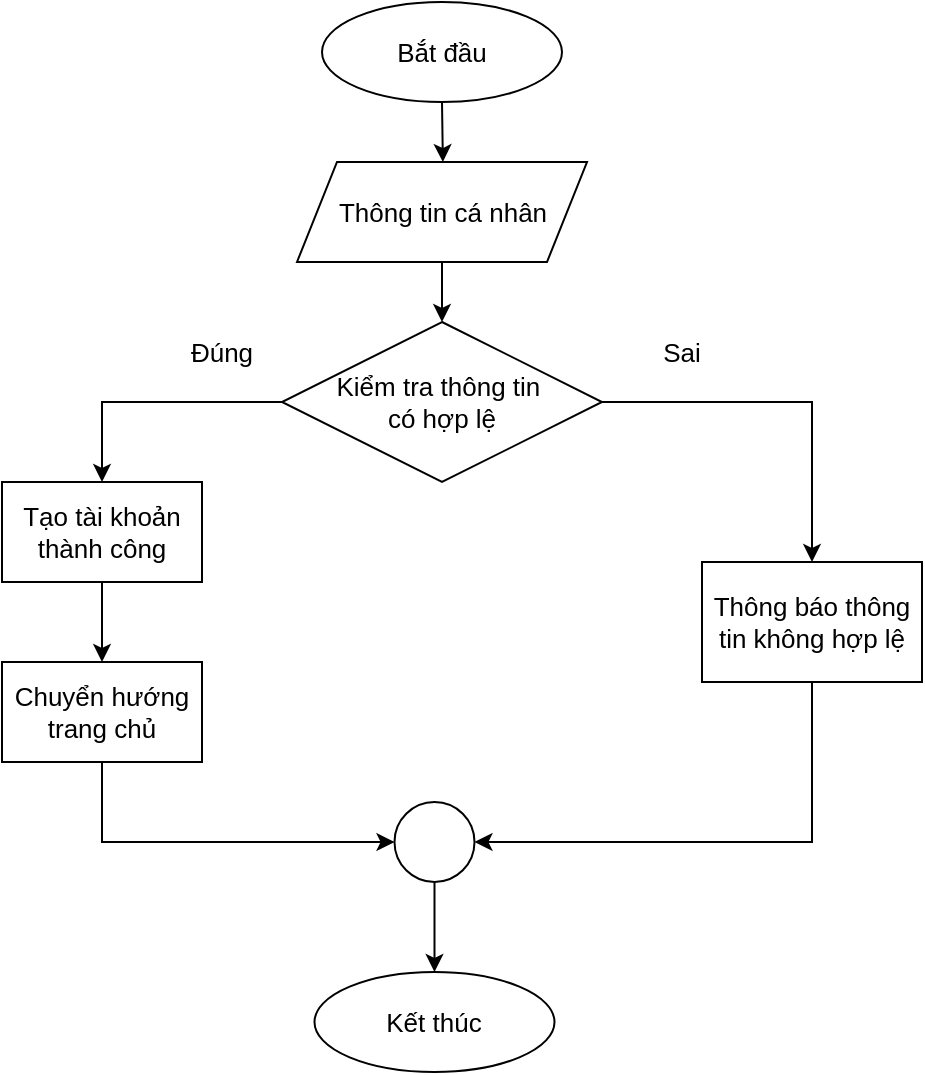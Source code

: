 <mxfile version="21.4.0" type="device">
  <diagram name="Page-1" id="OGrILCW1BwHFNUCmoTAY">
    <mxGraphModel dx="863" dy="505" grid="1" gridSize="10" guides="1" tooltips="1" connect="1" arrows="1" fold="1" page="1" pageScale="1" pageWidth="850" pageHeight="1100" math="0" shadow="0">
      <root>
        <mxCell id="0" />
        <mxCell id="1" parent="0" />
        <mxCell id="-5rnDxVYeUoSk_xve0jJ-1" value="Bắt đầu" style="ellipse;whiteSpace=wrap;html=1;fontSize=13;" vertex="1" parent="1">
          <mxGeometry x="280" y="40" width="120" height="50" as="geometry" />
        </mxCell>
        <mxCell id="-5rnDxVYeUoSk_xve0jJ-2" value="Thông tin cá nhân" style="shape=parallelogram;perimeter=parallelogramPerimeter;whiteSpace=wrap;html=1;fixedSize=1;fontSize=13;" vertex="1" parent="1">
          <mxGeometry x="267.5" y="120" width="145" height="50" as="geometry" />
        </mxCell>
        <mxCell id="-5rnDxVYeUoSk_xve0jJ-3" value="" style="endArrow=classic;html=1;rounded=0;exitX=0.5;exitY=1;exitDx=0;exitDy=0;entryX=0.503;entryY=0;entryDx=0;entryDy=0;entryPerimeter=0;fontSize=13;" edge="1" parent="1" source="-5rnDxVYeUoSk_xve0jJ-1" target="-5rnDxVYeUoSk_xve0jJ-2">
          <mxGeometry width="50" height="50" relative="1" as="geometry">
            <mxPoint x="450" y="60" as="sourcePoint" />
            <mxPoint x="343" y="110" as="targetPoint" />
          </mxGeometry>
        </mxCell>
        <mxCell id="-5rnDxVYeUoSk_xve0jJ-4" value="Kiểm tra thông tin&amp;nbsp;&lt;br style=&quot;border-color: var(--border-color);&quot;&gt;có hợp lệ" style="rhombus;whiteSpace=wrap;html=1;fontSize=13;" vertex="1" parent="1">
          <mxGeometry x="260" y="200" width="160" height="80" as="geometry" />
        </mxCell>
        <mxCell id="-5rnDxVYeUoSk_xve0jJ-6" value="" style="endArrow=classic;html=1;rounded=0;exitX=0.5;exitY=1;exitDx=0;exitDy=0;entryX=0.5;entryY=0;entryDx=0;entryDy=0;fontSize=13;" edge="1" parent="1" source="-5rnDxVYeUoSk_xve0jJ-2" target="-5rnDxVYeUoSk_xve0jJ-4">
          <mxGeometry width="50" height="50" relative="1" as="geometry">
            <mxPoint x="470" y="190" as="sourcePoint" />
            <mxPoint x="520" y="140" as="targetPoint" />
          </mxGeometry>
        </mxCell>
        <mxCell id="-5rnDxVYeUoSk_xve0jJ-7" value="Tạo tài khoản thành công" style="rounded=0;whiteSpace=wrap;html=1;fontSize=13;" vertex="1" parent="1">
          <mxGeometry x="120" y="280" width="100" height="50" as="geometry" />
        </mxCell>
        <mxCell id="-5rnDxVYeUoSk_xve0jJ-8" value="" style="endArrow=classic;html=1;rounded=0;entryX=0.5;entryY=0;entryDx=0;entryDy=0;exitX=0;exitY=0.5;exitDx=0;exitDy=0;fontSize=13;" edge="1" parent="1" source="-5rnDxVYeUoSk_xve0jJ-4" target="-5rnDxVYeUoSk_xve0jJ-7">
          <mxGeometry width="50" height="50" relative="1" as="geometry">
            <mxPoint x="270" y="250" as="sourcePoint" />
            <mxPoint x="130" y="260" as="targetPoint" />
            <Array as="points">
              <mxPoint x="170" y="240" />
            </Array>
          </mxGeometry>
        </mxCell>
        <mxCell id="-5rnDxVYeUoSk_xve0jJ-9" value="Đúng" style="text;html=1;strokeColor=none;fillColor=none;align=center;verticalAlign=middle;whiteSpace=wrap;rounded=0;fontSize=13;" vertex="1" parent="1">
          <mxGeometry x="200" y="200" width="60" height="30" as="geometry" />
        </mxCell>
        <mxCell id="-5rnDxVYeUoSk_xve0jJ-10" value="Sai" style="text;html=1;strokeColor=none;fillColor=none;align=center;verticalAlign=middle;whiteSpace=wrap;rounded=0;fontSize=13;" vertex="1" parent="1">
          <mxGeometry x="430" y="200" width="60" height="30" as="geometry" />
        </mxCell>
        <mxCell id="-5rnDxVYeUoSk_xve0jJ-13" value="Thông báo thông&lt;br&gt;tin không hợp lệ" style="rounded=0;whiteSpace=wrap;html=1;fontSize=13;" vertex="1" parent="1">
          <mxGeometry x="470" y="320" width="110" height="60" as="geometry" />
        </mxCell>
        <mxCell id="-5rnDxVYeUoSk_xve0jJ-15" value="" style="ellipse;whiteSpace=wrap;html=1;aspect=fixed;fontSize=13;" vertex="1" parent="1">
          <mxGeometry x="316.25" y="440" width="40" height="40" as="geometry" />
        </mxCell>
        <mxCell id="-5rnDxVYeUoSk_xve0jJ-18" value="Kết thúc" style="ellipse;whiteSpace=wrap;html=1;fontSize=13;" vertex="1" parent="1">
          <mxGeometry x="276.25" y="525" width="120" height="50" as="geometry" />
        </mxCell>
        <mxCell id="-5rnDxVYeUoSk_xve0jJ-19" value="" style="endArrow=classic;html=1;rounded=0;exitX=0.5;exitY=1;exitDx=0;exitDy=0;entryX=0.5;entryY=0;entryDx=0;entryDy=0;fontSize=13;" edge="1" parent="1" source="-5rnDxVYeUoSk_xve0jJ-15" target="-5rnDxVYeUoSk_xve0jJ-18">
          <mxGeometry width="50" height="50" relative="1" as="geometry">
            <mxPoint x="470" y="690" as="sourcePoint" />
            <mxPoint x="520" y="640" as="targetPoint" />
          </mxGeometry>
        </mxCell>
        <mxCell id="-5rnDxVYeUoSk_xve0jJ-21" value="" style="endArrow=classic;html=1;rounded=0;entryX=0;entryY=0.5;entryDx=0;entryDy=0;fontSize=13;" edge="1" parent="1" target="-5rnDxVYeUoSk_xve0jJ-15">
          <mxGeometry width="50" height="50" relative="1" as="geometry">
            <mxPoint x="170" y="420" as="sourcePoint" />
            <mxPoint x="250" y="350" as="targetPoint" />
            <Array as="points">
              <mxPoint x="170" y="460" />
            </Array>
          </mxGeometry>
        </mxCell>
        <mxCell id="-5rnDxVYeUoSk_xve0jJ-29" value="Chuyển hướng trang chủ" style="rounded=0;whiteSpace=wrap;html=1;fontSize=13;" vertex="1" parent="1">
          <mxGeometry x="120" y="370" width="100" height="50" as="geometry" />
        </mxCell>
        <mxCell id="-5rnDxVYeUoSk_xve0jJ-30" value="" style="endArrow=classic;html=1;rounded=0;exitX=0.5;exitY=1;exitDx=0;exitDy=0;entryX=0.5;entryY=0;entryDx=0;entryDy=0;" edge="1" parent="1" source="-5rnDxVYeUoSk_xve0jJ-7" target="-5rnDxVYeUoSk_xve0jJ-29">
          <mxGeometry width="50" height="50" relative="1" as="geometry">
            <mxPoint x="260" y="370" as="sourcePoint" />
            <mxPoint x="310" y="320" as="targetPoint" />
          </mxGeometry>
        </mxCell>
        <mxCell id="-5rnDxVYeUoSk_xve0jJ-31" value="" style="endArrow=classic;html=1;rounded=0;exitX=1;exitY=0.5;exitDx=0;exitDy=0;entryX=0.5;entryY=0;entryDx=0;entryDy=0;" edge="1" parent="1" source="-5rnDxVYeUoSk_xve0jJ-4" target="-5rnDxVYeUoSk_xve0jJ-13">
          <mxGeometry width="50" height="50" relative="1" as="geometry">
            <mxPoint x="500" y="250" as="sourcePoint" />
            <mxPoint x="550" y="200" as="targetPoint" />
            <Array as="points">
              <mxPoint x="525" y="240" />
            </Array>
          </mxGeometry>
        </mxCell>
        <mxCell id="-5rnDxVYeUoSk_xve0jJ-32" value="" style="endArrow=classic;html=1;rounded=0;exitX=0.5;exitY=1;exitDx=0;exitDy=0;entryX=1;entryY=0.5;entryDx=0;entryDy=0;" edge="1" parent="1" source="-5rnDxVYeUoSk_xve0jJ-13" target="-5rnDxVYeUoSk_xve0jJ-15">
          <mxGeometry width="50" height="50" relative="1" as="geometry">
            <mxPoint x="570" y="520" as="sourcePoint" />
            <mxPoint x="620" y="470" as="targetPoint" />
            <Array as="points">
              <mxPoint x="525" y="460" />
            </Array>
          </mxGeometry>
        </mxCell>
      </root>
    </mxGraphModel>
  </diagram>
</mxfile>
